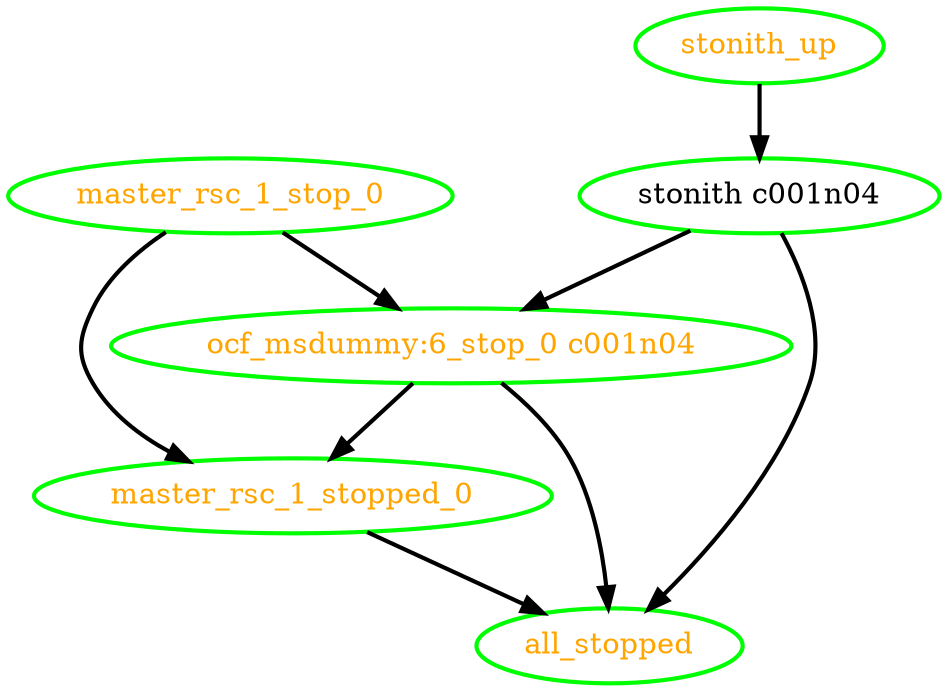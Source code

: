  digraph "g" {
"all_stopped" [ style=bold color="green" fontcolor="orange"  ]
"master_rsc_1_stop_0" -> "master_rsc_1_stopped_0" [ style = bold]
"master_rsc_1_stop_0" -> "ocf_msdummy:6_stop_0 c001n04" [ style = bold]
"master_rsc_1_stop_0" [ style=bold color="green" fontcolor="orange" ]
"master_rsc_1_stopped_0" -> "all_stopped" [ style = bold]
"master_rsc_1_stopped_0" [ style=bold color="green" fontcolor="orange" ]
"ocf_msdummy:6_stop_0 c001n04" -> "all_stopped" [ style = bold]
"ocf_msdummy:6_stop_0 c001n04" -> "master_rsc_1_stopped_0" [ style = bold]
"ocf_msdummy:6_stop_0 c001n04" [ style=bold color="green" fontcolor="orange" ]
"stonith c001n04" -> "all_stopped" [ style = bold]
"stonith c001n04" -> "ocf_msdummy:6_stop_0 c001n04" [ style = bold]
"stonith c001n04" [ style=bold color="green" fontcolor="black" ]
"stonith_up" -> "stonith c001n04" [ style = bold]
"stonith_up" [ style=bold color="green" fontcolor="orange"  ]
}
